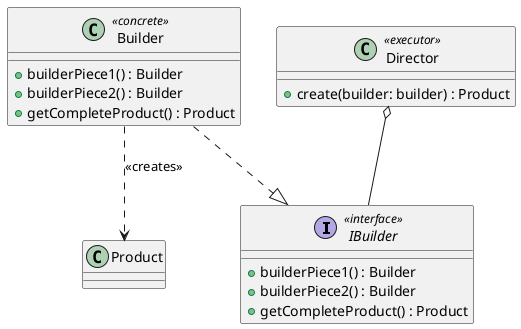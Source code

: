 @startuml

interface IBuilder <<interface>> {
    + builderPiece1() : Builder
    + builderPiece2() : Builder
    + getCompleteProduct() : Product
}
class Builder <<concrete>> {
    + builderPiece1() : Builder
    + builderPiece2() : Builder
    + getCompleteProduct() : Product
}
class Product
class Director <<executor>> {
    + create(builder: builder) : Product
}

Builder ..> Product : <<creates>>
Builder ..|> IBuilder
Director o-- IBuilder

@enduml
